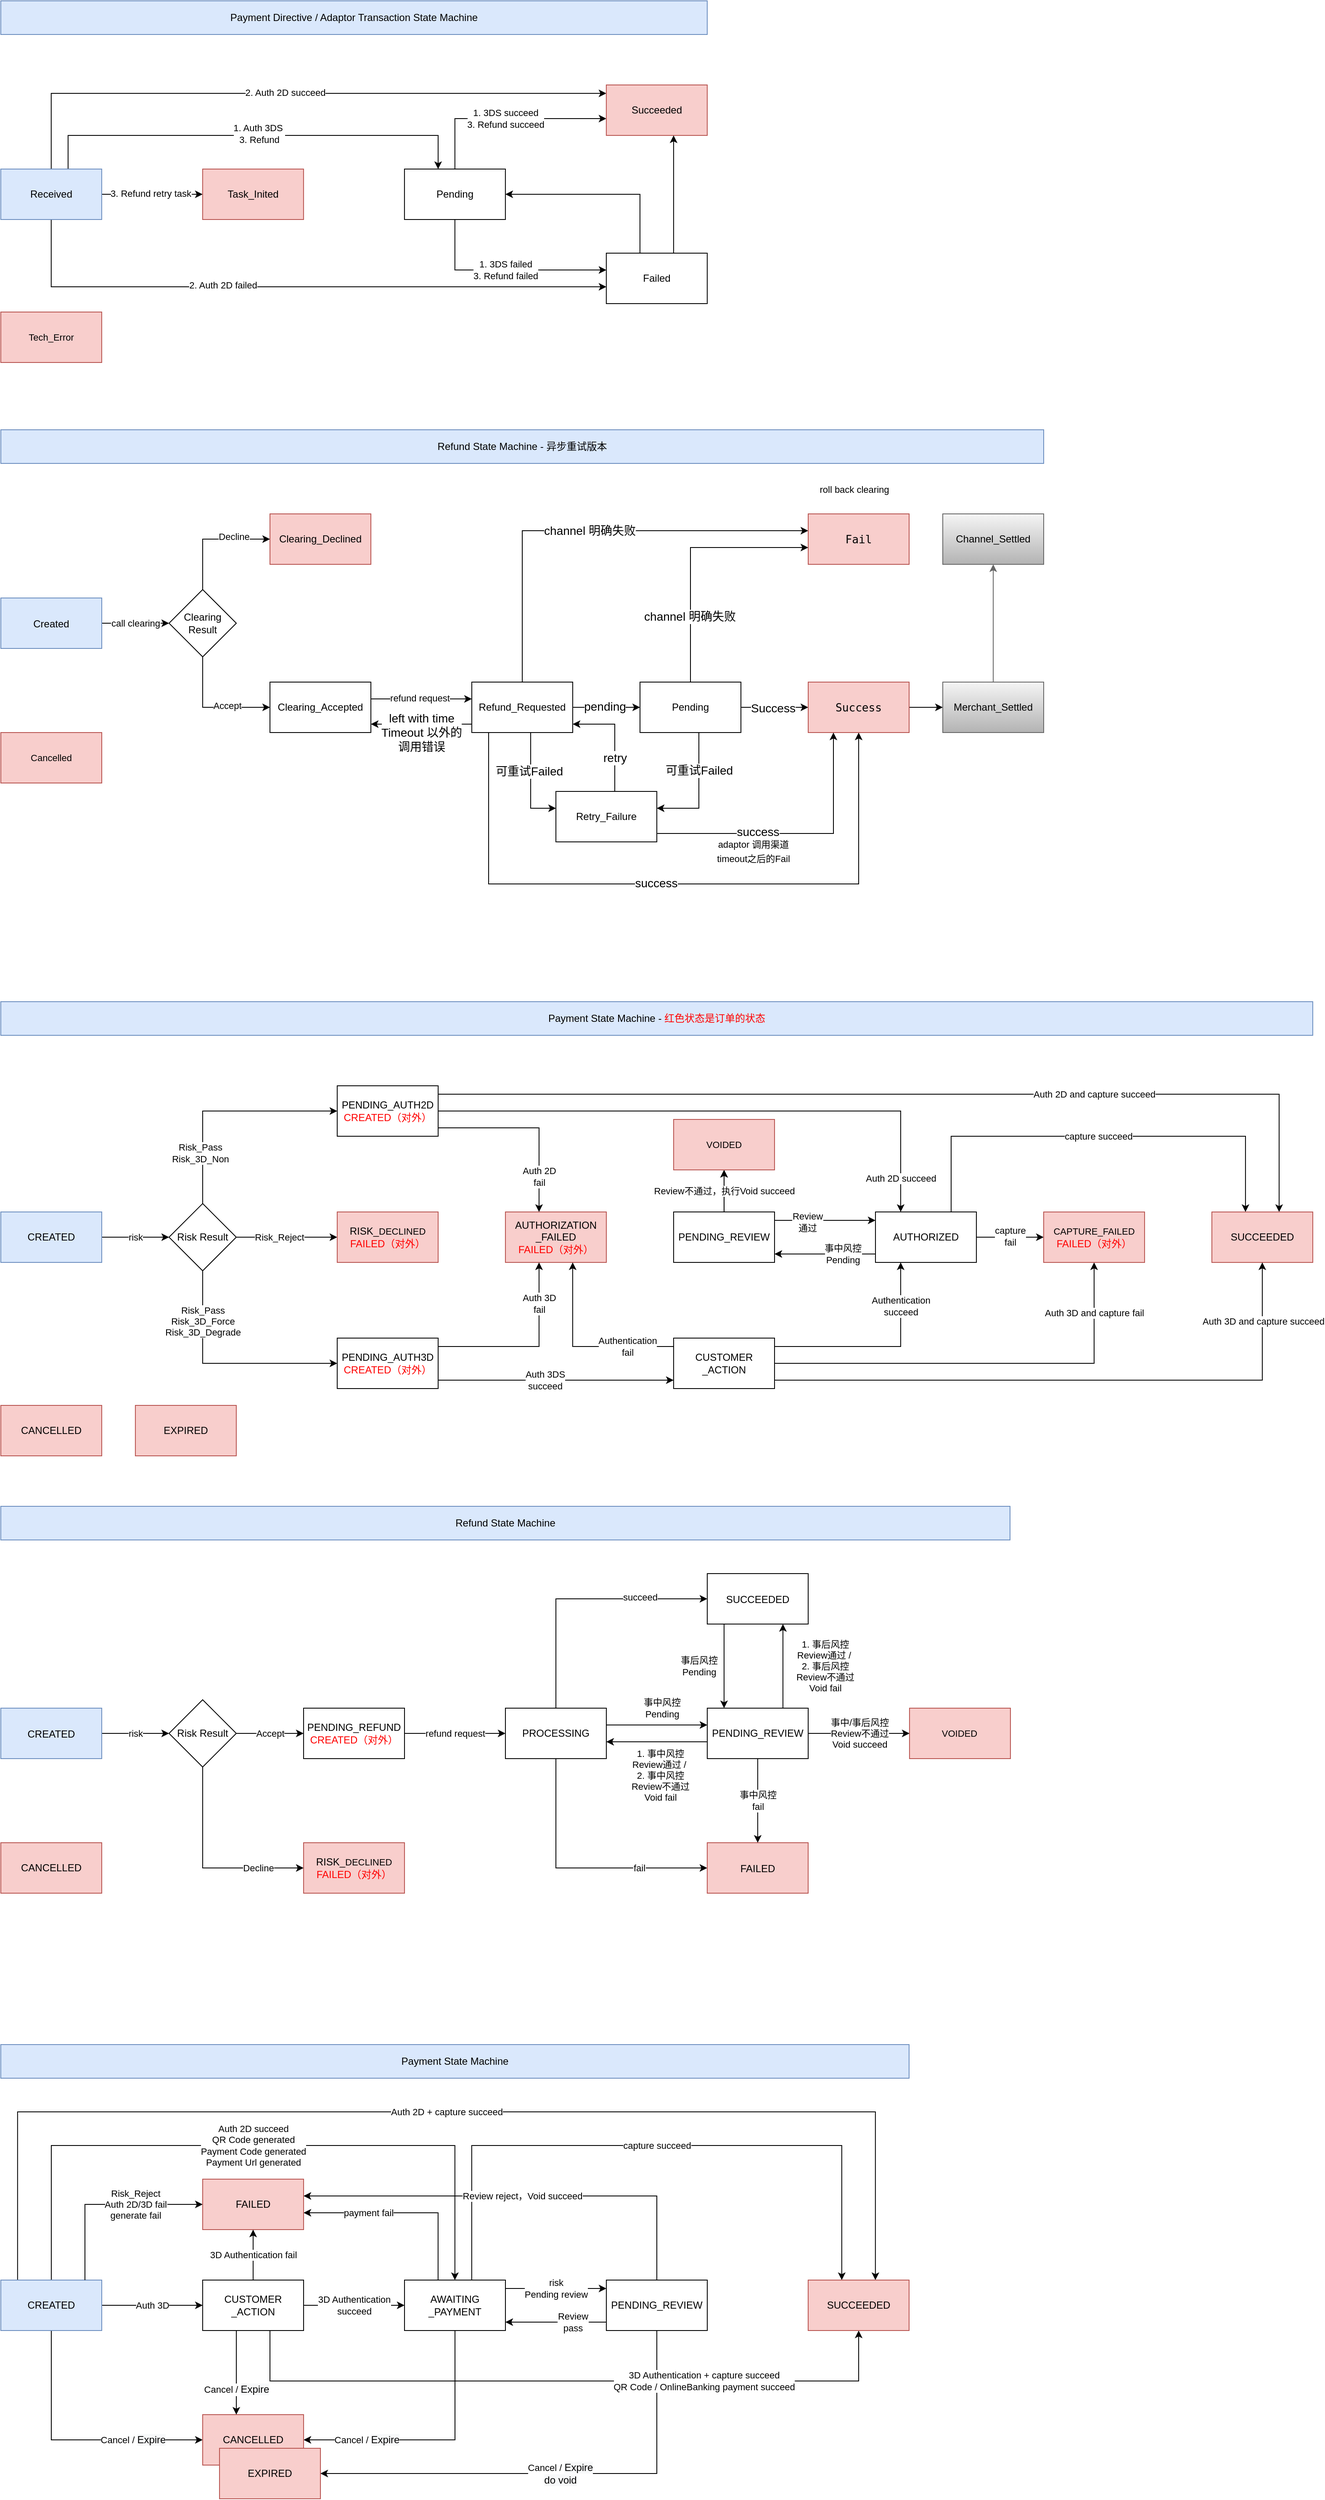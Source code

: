 <mxfile version="18.1.3" type="github">
  <diagram id="7SFY7M2r8Ef-JtHDUCiu" name="状态机">
    <mxGraphModel dx="1234" dy="794" grid="1" gridSize="10" guides="1" tooltips="1" connect="1" arrows="1" fold="1" page="1" pageScale="1" pageWidth="827" pageHeight="1169" math="0" shadow="0">
      <root>
        <mxCell id="0" />
        <mxCell id="1" parent="0" />
        <mxCell id="mKIKm9M3y0qygGq0sFM9-1" value="" style="edgeStyle=orthogonalEdgeStyle;rounded=0;orthogonalLoop=1;jettySize=auto;html=1;fillColor=#FF3333;fontColor=#FF3333;entryX=0;entryY=0.5;entryDx=0;entryDy=0;" edge="1" parent="1" source="mKIKm9M3y0qygGq0sFM9-9" target="mKIKm9M3y0qygGq0sFM9-19">
          <mxGeometry relative="1" as="geometry">
            <mxPoint x="389.94" y="390" as="targetPoint" />
          </mxGeometry>
        </mxCell>
        <mxCell id="mKIKm9M3y0qygGq0sFM9-2" value="3. Refund retry task" style="edgeLabel;html=1;align=center;verticalAlign=middle;resizable=0;points=[];" vertex="1" connectable="0" parent="mKIKm9M3y0qygGq0sFM9-1">
          <mxGeometry x="-0.033" y="1" relative="1" as="geometry">
            <mxPoint as="offset" />
          </mxGeometry>
        </mxCell>
        <mxCell id="mKIKm9M3y0qygGq0sFM9-3" style="edgeStyle=orthogonalEdgeStyle;rounded=0;orthogonalLoop=1;jettySize=auto;html=1;fillColor=#FF3333;fontColor=#000000;" edge="1" parent="1" source="mKIKm9M3y0qygGq0sFM9-9" target="mKIKm9M3y0qygGq0sFM9-14">
          <mxGeometry relative="1" as="geometry">
            <Array as="points">
              <mxPoint x="219.94" y="270" />
            </Array>
          </mxGeometry>
        </mxCell>
        <mxCell id="mKIKm9M3y0qygGq0sFM9-4" value="2. Auth 2D succeed" style="edgeLabel;html=1;align=center;verticalAlign=middle;resizable=0;points=[];fontColor=#000000;" vertex="1" connectable="0" parent="mKIKm9M3y0qygGq0sFM9-3">
          <mxGeometry x="-0.02" y="1" relative="1" as="geometry">
            <mxPoint as="offset" />
          </mxGeometry>
        </mxCell>
        <mxCell id="mKIKm9M3y0qygGq0sFM9-5" style="edgeStyle=orthogonalEdgeStyle;rounded=0;orthogonalLoop=1;jettySize=auto;html=1;fillColor=#FF3333;fontColor=#000000;" edge="1" parent="1" source="mKIKm9M3y0qygGq0sFM9-9" target="mKIKm9M3y0qygGq0sFM9-17">
          <mxGeometry relative="1" as="geometry">
            <Array as="points">
              <mxPoint x="219.94" y="500" />
            </Array>
          </mxGeometry>
        </mxCell>
        <mxCell id="mKIKm9M3y0qygGq0sFM9-6" value="2. Auth 2D failed" style="edgeLabel;html=1;align=center;verticalAlign=middle;resizable=0;points=[];fontColor=#000000;" vertex="1" connectable="0" parent="mKIKm9M3y0qygGq0sFM9-5">
          <mxGeometry x="-0.232" y="2" relative="1" as="geometry">
            <mxPoint as="offset" />
          </mxGeometry>
        </mxCell>
        <mxCell id="mKIKm9M3y0qygGq0sFM9-7" style="edgeStyle=orthogonalEdgeStyle;rounded=0;orthogonalLoop=1;jettySize=auto;html=1;" edge="1" parent="1" source="mKIKm9M3y0qygGq0sFM9-9" target="mKIKm9M3y0qygGq0sFM9-13">
          <mxGeometry relative="1" as="geometry">
            <Array as="points">
              <mxPoint x="239.94" y="320" />
              <mxPoint x="679.94" y="320" />
            </Array>
          </mxGeometry>
        </mxCell>
        <mxCell id="mKIKm9M3y0qygGq0sFM9-8" value="1. Auth 3DS&amp;nbsp;&lt;br&gt;3. Refund" style="edgeLabel;html=1;align=center;verticalAlign=middle;resizable=0;points=[];" vertex="1" connectable="0" parent="mKIKm9M3y0qygGq0sFM9-7">
          <mxGeometry x="0.027" y="2" relative="1" as="geometry">
            <mxPoint as="offset" />
          </mxGeometry>
        </mxCell>
        <mxCell id="mKIKm9M3y0qygGq0sFM9-9" value="Received" style="rounded=0;whiteSpace=wrap;html=1;fillColor=#dae8fc;strokeColor=#6c8ebf;" vertex="1" parent="1">
          <mxGeometry x="159.94" y="360" width="120" height="60" as="geometry" />
        </mxCell>
        <mxCell id="mKIKm9M3y0qygGq0sFM9-10" value="Payment Directive / Adaptor Transaction State Machine" style="rounded=0;whiteSpace=wrap;html=1;fillColor=#dae8fc;strokeColor=#6c8ebf;" vertex="1" parent="1">
          <mxGeometry x="159.94" y="160" width="840" height="40" as="geometry" />
        </mxCell>
        <mxCell id="mKIKm9M3y0qygGq0sFM9-11" value="&lt;font color=&quot;#000000&quot;&gt;1. 3DS succeed&lt;br&gt;3. Refund succeed&lt;br&gt;&lt;/font&gt;" style="edgeStyle=orthogonalEdgeStyle;rounded=0;orthogonalLoop=1;jettySize=auto;html=1;fillColor=#FF3333;fontColor=#FF3333;" edge="1" parent="1" source="mKIKm9M3y0qygGq0sFM9-13" target="mKIKm9M3y0qygGq0sFM9-14">
          <mxGeometry relative="1" as="geometry">
            <Array as="points">
              <mxPoint x="699.94" y="300" />
            </Array>
          </mxGeometry>
        </mxCell>
        <mxCell id="mKIKm9M3y0qygGq0sFM9-12" value="1. 3DS failed&lt;br&gt;3. Refund failed" style="edgeStyle=orthogonalEdgeStyle;rounded=0;orthogonalLoop=1;jettySize=auto;html=1;fillColor=#FF3333;fontColor=#000000;" edge="1" parent="1" source="mKIKm9M3y0qygGq0sFM9-13" target="mKIKm9M3y0qygGq0sFM9-17">
          <mxGeometry relative="1" as="geometry">
            <Array as="points">
              <mxPoint x="699.94" y="480" />
            </Array>
          </mxGeometry>
        </mxCell>
        <mxCell id="mKIKm9M3y0qygGq0sFM9-13" value="Pending" style="rounded=0;whiteSpace=wrap;html=1;" vertex="1" parent="1">
          <mxGeometry x="639.94" y="360" width="120" height="60" as="geometry" />
        </mxCell>
        <mxCell id="mKIKm9M3y0qygGq0sFM9-14" value="Succeeded" style="rounded=0;whiteSpace=wrap;html=1;fillColor=#f8cecc;strokeColor=#b85450;" vertex="1" parent="1">
          <mxGeometry x="879.94" y="260" width="120" height="60" as="geometry" />
        </mxCell>
        <mxCell id="mKIKm9M3y0qygGq0sFM9-15" style="edgeStyle=orthogonalEdgeStyle;rounded=0;orthogonalLoop=1;jettySize=auto;html=1;labelBackgroundColor=#FFE6CC;fontColor=#000000;" edge="1" parent="1" source="mKIKm9M3y0qygGq0sFM9-17" target="mKIKm9M3y0qygGq0sFM9-13">
          <mxGeometry relative="1" as="geometry">
            <Array as="points">
              <mxPoint x="919.94" y="390" />
            </Array>
          </mxGeometry>
        </mxCell>
        <mxCell id="mKIKm9M3y0qygGq0sFM9-16" style="edgeStyle=orthogonalEdgeStyle;rounded=0;orthogonalLoop=1;jettySize=auto;html=1;labelBackgroundColor=#FFE6CC;fontColor=#000000;" edge="1" parent="1" source="mKIKm9M3y0qygGq0sFM9-17" target="mKIKm9M3y0qygGq0sFM9-14">
          <mxGeometry relative="1" as="geometry">
            <Array as="points">
              <mxPoint x="959.94" y="390" />
              <mxPoint x="959.94" y="390" />
            </Array>
          </mxGeometry>
        </mxCell>
        <mxCell id="mKIKm9M3y0qygGq0sFM9-17" value="Failed" style="rounded=0;whiteSpace=wrap;html=1;" vertex="1" parent="1">
          <mxGeometry x="879.94" y="460" width="120" height="60" as="geometry" />
        </mxCell>
        <mxCell id="mKIKm9M3y0qygGq0sFM9-18" value="&lt;span style=&quot;font-size: 11px&quot;&gt;Tech_Error&lt;/span&gt;" style="whiteSpace=wrap;html=1;fillColor=#f8cecc;strokeColor=#b85450;" vertex="1" parent="1">
          <mxGeometry x="159.94" y="530" width="120" height="60" as="geometry" />
        </mxCell>
        <mxCell id="mKIKm9M3y0qygGq0sFM9-19" value="Task_Inited" style="rounded=0;whiteSpace=wrap;html=1;fillColor=#f8cecc;strokeColor=#b85450;" vertex="1" parent="1">
          <mxGeometry x="399.94" y="360" width="120" height="60" as="geometry" />
        </mxCell>
        <mxCell id="mKIKm9M3y0qygGq0sFM9-20" value="Refund State Machine - 异步重试版本" style="rounded=0;whiteSpace=wrap;html=1;fillColor=#dae8fc;strokeColor=#6c8ebf;" vertex="1" parent="1">
          <mxGeometry x="160" y="670" width="1240" height="40" as="geometry" />
        </mxCell>
        <mxCell id="mKIKm9M3y0qygGq0sFM9-21" style="edgeStyle=orthogonalEdgeStyle;rounded=0;orthogonalLoop=1;jettySize=auto;html=1;" edge="1" parent="1" source="mKIKm9M3y0qygGq0sFM9-23" target="mKIKm9M3y0qygGq0sFM9-32">
          <mxGeometry relative="1" as="geometry" />
        </mxCell>
        <mxCell id="mKIKm9M3y0qygGq0sFM9-22" value="call clearing" style="edgeLabel;html=1;align=center;verticalAlign=middle;resizable=0;points=[];" vertex="1" connectable="0" parent="mKIKm9M3y0qygGq0sFM9-21">
          <mxGeometry relative="1" as="geometry">
            <mxPoint as="offset" />
          </mxGeometry>
        </mxCell>
        <mxCell id="mKIKm9M3y0qygGq0sFM9-23" value="&lt;pre style=&quot;font-family: &amp;#34;jetbrains mono&amp;#34; , monospace ; font-size: 9.8pt&quot;&gt;&lt;pre style=&quot;font-family: &amp;#34;jetbrains mono&amp;#34; , monospace ; font-size: 9.8pt&quot;&gt;&lt;span style=&quot;font-family: &amp;#34;helvetica&amp;#34; ; font-size: 12px&quot;&gt;Created&lt;/span&gt;&lt;br&gt;&lt;/pre&gt;&lt;/pre&gt;" style="rounded=0;whiteSpace=wrap;html=1;fillColor=#dae8fc;strokeColor=#6c8ebf;fontStyle=0" vertex="1" parent="1">
          <mxGeometry x="160" y="870" width="120" height="60" as="geometry" />
        </mxCell>
        <mxCell id="mKIKm9M3y0qygGq0sFM9-24" value="&lt;span&gt;Clearing_Declined&lt;/span&gt;" style="rounded=0;whiteSpace=wrap;html=1;labelBackgroundColor=none;fillColor=#f8cecc;strokeColor=#b85450;" vertex="1" parent="1">
          <mxGeometry x="480" y="770" width="120" height="60" as="geometry" />
        </mxCell>
        <mxCell id="mKIKm9M3y0qygGq0sFM9-25" style="edgeStyle=orthogonalEdgeStyle;rounded=0;orthogonalLoop=1;jettySize=auto;html=1;" edge="1" parent="1" source="mKIKm9M3y0qygGq0sFM9-27" target="mKIKm9M3y0qygGq0sFM9-43">
          <mxGeometry relative="1" as="geometry">
            <Array as="points">
              <mxPoint x="620" y="990" />
              <mxPoint x="620" y="990" />
            </Array>
          </mxGeometry>
        </mxCell>
        <mxCell id="mKIKm9M3y0qygGq0sFM9-26" value="refund request" style="edgeLabel;html=1;align=center;verticalAlign=middle;resizable=0;points=[];" vertex="1" connectable="0" parent="mKIKm9M3y0qygGq0sFM9-25">
          <mxGeometry x="-0.033" y="1" relative="1" as="geometry">
            <mxPoint as="offset" />
          </mxGeometry>
        </mxCell>
        <mxCell id="mKIKm9M3y0qygGq0sFM9-27" value="Clearing_Accepted" style="rounded=0;whiteSpace=wrap;html=1;" vertex="1" parent="1">
          <mxGeometry x="480" y="970" width="120" height="60" as="geometry" />
        </mxCell>
        <mxCell id="mKIKm9M3y0qygGq0sFM9-28" style="edgeStyle=orthogonalEdgeStyle;rounded=0;orthogonalLoop=1;jettySize=auto;html=1;" edge="1" parent="1" source="mKIKm9M3y0qygGq0sFM9-32" target="mKIKm9M3y0qygGq0sFM9-24">
          <mxGeometry relative="1" as="geometry">
            <Array as="points">
              <mxPoint x="400" y="800" />
            </Array>
          </mxGeometry>
        </mxCell>
        <mxCell id="mKIKm9M3y0qygGq0sFM9-29" value="Decline" style="edgeLabel;html=1;align=center;verticalAlign=middle;resizable=0;points=[];" vertex="1" connectable="0" parent="mKIKm9M3y0qygGq0sFM9-28">
          <mxGeometry x="0.386" y="3" relative="1" as="geometry">
            <mxPoint as="offset" />
          </mxGeometry>
        </mxCell>
        <mxCell id="mKIKm9M3y0qygGq0sFM9-30" style="edgeStyle=orthogonalEdgeStyle;rounded=0;orthogonalLoop=1;jettySize=auto;html=1;" edge="1" parent="1" source="mKIKm9M3y0qygGq0sFM9-32" target="mKIKm9M3y0qygGq0sFM9-27">
          <mxGeometry relative="1" as="geometry">
            <Array as="points">
              <mxPoint x="400" y="1000" />
            </Array>
          </mxGeometry>
        </mxCell>
        <mxCell id="mKIKm9M3y0qygGq0sFM9-31" value="Accept" style="edgeLabel;html=1;align=center;verticalAlign=middle;resizable=0;points=[];" vertex="1" connectable="0" parent="mKIKm9M3y0qygGq0sFM9-30">
          <mxGeometry x="0.271" y="2" relative="1" as="geometry">
            <mxPoint as="offset" />
          </mxGeometry>
        </mxCell>
        <mxCell id="mKIKm9M3y0qygGq0sFM9-32" value="Clearing Result" style="rhombus;whiteSpace=wrap;html=1;" vertex="1" parent="1">
          <mxGeometry x="360" y="860" width="80" height="80" as="geometry" />
        </mxCell>
        <mxCell id="mKIKm9M3y0qygGq0sFM9-33" value="" style="edgeStyle=orthogonalEdgeStyle;rounded=0;orthogonalLoop=1;jettySize=auto;html=1;" edge="1" parent="1" source="mKIKm9M3y0qygGq0sFM9-59" target="mKIKm9M3y0qygGq0sFM9-45">
          <mxGeometry relative="1" as="geometry">
            <mxPoint x="1070" y="1000" as="sourcePoint" />
          </mxGeometry>
        </mxCell>
        <mxCell id="mKIKm9M3y0qygGq0sFM9-34" value="Success" style="edgeLabel;html=1;align=center;verticalAlign=middle;resizable=0;points=[];fontSize=14;fontColor=#000000;" vertex="1" connectable="0" parent="mKIKm9M3y0qygGq0sFM9-33">
          <mxGeometry x="-0.05" y="-1" relative="1" as="geometry">
            <mxPoint as="offset" />
          </mxGeometry>
        </mxCell>
        <mxCell id="mKIKm9M3y0qygGq0sFM9-35" style="edgeStyle=orthogonalEdgeStyle;rounded=0;orthogonalLoop=1;jettySize=auto;html=1;labelBackgroundColor=#ffffff;fontSize=14;fontColor=#000000;" edge="1" parent="1" source="mKIKm9M3y0qygGq0sFM9-43" target="mKIKm9M3y0qygGq0sFM9-54">
          <mxGeometry relative="1" as="geometry">
            <Array as="points">
              <mxPoint x="790" y="1120" />
            </Array>
          </mxGeometry>
        </mxCell>
        <mxCell id="mKIKm9M3y0qygGq0sFM9-36" value="可重试Failed" style="edgeLabel;html=1;align=center;verticalAlign=middle;resizable=0;points=[];fontSize=14;fontColor=#000000;" vertex="1" connectable="0" parent="mKIKm9M3y0qygGq0sFM9-35">
          <mxGeometry x="-0.24" y="-2" relative="1" as="geometry">
            <mxPoint as="offset" />
          </mxGeometry>
        </mxCell>
        <mxCell id="mKIKm9M3y0qygGq0sFM9-37" style="edgeStyle=orthogonalEdgeStyle;rounded=0;orthogonalLoop=1;jettySize=auto;html=1;labelBackgroundColor=#ffffff;fontSize=14;fontColor=#000000;" edge="1" parent="1" source="mKIKm9M3y0qygGq0sFM9-43" target="mKIKm9M3y0qygGq0sFM9-59">
          <mxGeometry relative="1" as="geometry" />
        </mxCell>
        <mxCell id="mKIKm9M3y0qygGq0sFM9-38" value="pending" style="edgeLabel;html=1;align=center;verticalAlign=middle;resizable=0;points=[];fontSize=14;fontColor=#000000;" vertex="1" connectable="0" parent="mKIKm9M3y0qygGq0sFM9-37">
          <mxGeometry x="-0.05" y="1" relative="1" as="geometry">
            <mxPoint as="offset" />
          </mxGeometry>
        </mxCell>
        <mxCell id="mKIKm9M3y0qygGq0sFM9-39" value="left with time&lt;br&gt;Timeout 以外的&lt;br&gt;调用错误" style="edgeStyle=orthogonalEdgeStyle;rounded=0;orthogonalLoop=1;jettySize=auto;html=1;labelBackgroundColor=#ffffff;fontSize=14;fontColor=#000000;" edge="1" parent="1" source="mKIKm9M3y0qygGq0sFM9-43" target="mKIKm9M3y0qygGq0sFM9-27">
          <mxGeometry y="10" relative="1" as="geometry">
            <Array as="points">
              <mxPoint x="660" y="1020" />
              <mxPoint x="660" y="1020" />
            </Array>
            <mxPoint as="offset" />
          </mxGeometry>
        </mxCell>
        <mxCell id="mKIKm9M3y0qygGq0sFM9-40" value="channel 明确失败" style="edgeStyle=orthogonalEdgeStyle;rounded=0;orthogonalLoop=1;jettySize=auto;html=1;labelBackgroundColor=#ffffff;fontSize=14;fontColor=#000000;" edge="1" parent="1" source="mKIKm9M3y0qygGq0sFM9-43" target="mKIKm9M3y0qygGq0sFM9-49">
          <mxGeometry relative="1" as="geometry">
            <Array as="points">
              <mxPoint x="780" y="790" />
            </Array>
          </mxGeometry>
        </mxCell>
        <mxCell id="mKIKm9M3y0qygGq0sFM9-41" style="edgeStyle=orthogonalEdgeStyle;rounded=0;orthogonalLoop=1;jettySize=auto;html=1;labelBackgroundColor=#ffffff;fontSize=14;fontColor=#000000;" edge="1" parent="1" source="mKIKm9M3y0qygGq0sFM9-43" target="mKIKm9M3y0qygGq0sFM9-45">
          <mxGeometry relative="1" as="geometry">
            <Array as="points">
              <mxPoint x="740" y="1210" />
              <mxPoint x="1180" y="1210" />
            </Array>
          </mxGeometry>
        </mxCell>
        <mxCell id="mKIKm9M3y0qygGq0sFM9-42" value="success" style="edgeLabel;html=1;align=center;verticalAlign=middle;resizable=0;points=[];fontSize=14;fontColor=#000000;" vertex="1" connectable="0" parent="mKIKm9M3y0qygGq0sFM9-41">
          <mxGeometry x="-0.052" y="1" relative="1" as="geometry">
            <mxPoint as="offset" />
          </mxGeometry>
        </mxCell>
        <mxCell id="mKIKm9M3y0qygGq0sFM9-43" value="Refund_Requested" style="rounded=0;whiteSpace=wrap;html=1;" vertex="1" parent="1">
          <mxGeometry x="720" y="970" width="120" height="60" as="geometry" />
        </mxCell>
        <mxCell id="mKIKm9M3y0qygGq0sFM9-44" style="edgeStyle=orthogonalEdgeStyle;rounded=0;orthogonalLoop=1;jettySize=auto;html=1;" edge="1" parent="1" source="mKIKm9M3y0qygGq0sFM9-45" target="mKIKm9M3y0qygGq0sFM9-47">
          <mxGeometry relative="1" as="geometry" />
        </mxCell>
        <mxCell id="mKIKm9M3y0qygGq0sFM9-45" value="&lt;pre style=&quot;font-family: &amp;#34;jetbrains mono&amp;#34; , monospace ; font-size: 9.8pt&quot;&gt;&lt;span&gt;Success&lt;/span&gt;&lt;/pre&gt;" style="rounded=0;whiteSpace=wrap;html=1;labelBackgroundColor=none;fillColor=#f8cecc;strokeColor=#b85450;fontStyle=0" vertex="1" parent="1">
          <mxGeometry x="1120" y="970" width="120" height="60" as="geometry" />
        </mxCell>
        <mxCell id="mKIKm9M3y0qygGq0sFM9-46" style="edgeStyle=orthogonalEdgeStyle;rounded=0;orthogonalLoop=1;jettySize=auto;html=1;gradientColor=#b3b3b3;fillColor=#f5f5f5;strokeColor=#666666;" edge="1" parent="1" source="mKIKm9M3y0qygGq0sFM9-47" target="mKIKm9M3y0qygGq0sFM9-48">
          <mxGeometry relative="1" as="geometry" />
        </mxCell>
        <mxCell id="mKIKm9M3y0qygGq0sFM9-47" value="Merchant_Settled" style="rounded=0;whiteSpace=wrap;html=1;gradientColor=#b3b3b3;fillColor=#f5f5f5;strokeColor=#666666;" vertex="1" parent="1">
          <mxGeometry x="1280" y="970" width="120" height="60" as="geometry" />
        </mxCell>
        <mxCell id="mKIKm9M3y0qygGq0sFM9-48" value="Channel_Settled" style="rounded=0;whiteSpace=wrap;html=1;fillColor=#f5f5f5;strokeColor=#666666;gradientColor=#b3b3b3;" vertex="1" parent="1">
          <mxGeometry x="1280" y="770" width="120" height="60" as="geometry" />
        </mxCell>
        <mxCell id="mKIKm9M3y0qygGq0sFM9-49" value="&lt;pre style=&quot;font-family: &amp;#34;jetbrains mono&amp;#34; , monospace ; font-size: 9.8pt&quot;&gt;Fail&lt;/pre&gt;" style="rounded=0;whiteSpace=wrap;html=1;fillColor=#f8cecc;strokeColor=#b85450;" vertex="1" parent="1">
          <mxGeometry x="1120" y="770" width="120" height="60" as="geometry" />
        </mxCell>
        <mxCell id="mKIKm9M3y0qygGq0sFM9-50" value="&lt;span style=&quot;font-size: 11px&quot;&gt;Cancelled&lt;/span&gt;" style="whiteSpace=wrap;html=1;fillColor=#f8cecc;strokeColor=#b85450;" vertex="1" parent="1">
          <mxGeometry x="160" y="1030" width="120" height="60" as="geometry" />
        </mxCell>
        <mxCell id="mKIKm9M3y0qygGq0sFM9-51" value="retry" style="edgeStyle=orthogonalEdgeStyle;rounded=0;orthogonalLoop=1;jettySize=auto;html=1;labelBackgroundColor=#ffffff;fontSize=14;fontColor=#000000;" edge="1" parent="1" source="mKIKm9M3y0qygGq0sFM9-54" target="mKIKm9M3y0qygGq0sFM9-43">
          <mxGeometry x="-0.385" relative="1" as="geometry">
            <Array as="points">
              <mxPoint x="890" y="1020" />
            </Array>
            <mxPoint as="offset" />
          </mxGeometry>
        </mxCell>
        <mxCell id="mKIKm9M3y0qygGq0sFM9-52" style="edgeStyle=orthogonalEdgeStyle;rounded=0;orthogonalLoop=1;jettySize=auto;html=1;labelBackgroundColor=#ffffff;fontSize=14;fontColor=#000000;" edge="1" parent="1" source="mKIKm9M3y0qygGq0sFM9-54" target="mKIKm9M3y0qygGq0sFM9-45">
          <mxGeometry relative="1" as="geometry">
            <Array as="points">
              <mxPoint x="1150" y="1150" />
            </Array>
          </mxGeometry>
        </mxCell>
        <mxCell id="mKIKm9M3y0qygGq0sFM9-53" value="success" style="edgeLabel;html=1;align=center;verticalAlign=middle;resizable=0;points=[];fontSize=14;fontColor=#000000;" vertex="1" connectable="0" parent="mKIKm9M3y0qygGq0sFM9-52">
          <mxGeometry x="-0.277" y="2" relative="1" as="geometry">
            <mxPoint as="offset" />
          </mxGeometry>
        </mxCell>
        <mxCell id="mKIKm9M3y0qygGq0sFM9-54" value="Retry_Failure" style="rounded=0;whiteSpace=wrap;html=1;" vertex="1" parent="1">
          <mxGeometry x="820" y="1100" width="120" height="60" as="geometry" />
        </mxCell>
        <mxCell id="mKIKm9M3y0qygGq0sFM9-55" style="edgeStyle=orthogonalEdgeStyle;rounded=0;orthogonalLoop=1;jettySize=auto;html=1;labelBackgroundColor=#ffffff;fontSize=14;fontColor=#000000;" edge="1" parent="1" source="mKIKm9M3y0qygGq0sFM9-59" target="mKIKm9M3y0qygGq0sFM9-49">
          <mxGeometry relative="1" as="geometry">
            <Array as="points">
              <mxPoint x="980" y="810" />
            </Array>
          </mxGeometry>
        </mxCell>
        <mxCell id="mKIKm9M3y0qygGq0sFM9-56" value="channel 明确失败" style="edgeLabel;html=1;align=center;verticalAlign=middle;resizable=0;points=[];fontSize=14;fontColor=#000000;" vertex="1" connectable="0" parent="mKIKm9M3y0qygGq0sFM9-55">
          <mxGeometry x="-0.476" y="1" relative="1" as="geometry">
            <mxPoint as="offset" />
          </mxGeometry>
        </mxCell>
        <mxCell id="mKIKm9M3y0qygGq0sFM9-57" style="edgeStyle=orthogonalEdgeStyle;rounded=0;orthogonalLoop=1;jettySize=auto;html=1;labelBackgroundColor=#ffffff;fontSize=14;fontColor=#000000;" edge="1" parent="1" source="mKIKm9M3y0qygGq0sFM9-59" target="mKIKm9M3y0qygGq0sFM9-54">
          <mxGeometry relative="1" as="geometry">
            <Array as="points">
              <mxPoint x="990" y="1120" />
            </Array>
          </mxGeometry>
        </mxCell>
        <mxCell id="mKIKm9M3y0qygGq0sFM9-58" value="可重试Failed" style="edgeLabel;html=1;align=center;verticalAlign=middle;resizable=0;points=[];fontSize=14;fontColor=#000000;" vertex="1" connectable="0" parent="mKIKm9M3y0qygGq0sFM9-57">
          <mxGeometry x="-0.363" relative="1" as="geometry">
            <mxPoint as="offset" />
          </mxGeometry>
        </mxCell>
        <mxCell id="mKIKm9M3y0qygGq0sFM9-59" value="Pending" style="rounded=0;whiteSpace=wrap;html=1;" vertex="1" parent="1">
          <mxGeometry x="920" y="970" width="120" height="60" as="geometry" />
        </mxCell>
        <mxCell id="mKIKm9M3y0qygGq0sFM9-60" value="&lt;span style=&quot;font-size: 11px;&quot;&gt;roll back clearing&lt;/span&gt;" style="text;html=1;strokeColor=none;fillColor=none;align=center;verticalAlign=middle;whiteSpace=wrap;rounded=0;shadow=0;glass=0;labelBackgroundColor=none;sketch=0;fontSize=14;" vertex="1" parent="1">
          <mxGeometry x="1120" y="730" width="110" height="20" as="geometry" />
        </mxCell>
        <mxCell id="mKIKm9M3y0qygGq0sFM9-61" value="&lt;span style=&quot;font-size: 11px&quot;&gt;adaptor 调用渠道timeout之后的Fail&lt;br&gt;&lt;/span&gt;" style="text;html=1;strokeColor=none;fillColor=none;align=center;verticalAlign=middle;whiteSpace=wrap;rounded=0;shadow=0;glass=0;labelBackgroundColor=none;sketch=0;fontSize=14;" vertex="1" parent="1">
          <mxGeometry x="1000" y="1160" width="110" height="20" as="geometry" />
        </mxCell>
        <mxCell id="mKIKm9M3y0qygGq0sFM9-62" style="edgeStyle=orthogonalEdgeStyle;rounded=0;orthogonalLoop=1;jettySize=auto;html=1;" edge="1" parent="1" source="mKIKm9M3y0qygGq0sFM9-75" target="mKIKm9M3y0qygGq0sFM9-120">
          <mxGeometry relative="1" as="geometry">
            <mxPoint x="859.97" y="1610" as="sourcePoint" />
            <Array as="points">
              <mxPoint x="1089.97" y="1650" />
              <mxPoint x="1089.97" y="1650" />
            </Array>
          </mxGeometry>
        </mxCell>
        <mxCell id="mKIKm9M3y0qygGq0sFM9-63" value="事中风控&lt;br&gt;Pending" style="edgeLabel;html=1;align=center;verticalAlign=middle;resizable=0;points=[];" vertex="1" connectable="0" parent="mKIKm9M3y0qygGq0sFM9-62">
          <mxGeometry x="-0.025" relative="1" as="geometry">
            <mxPoint x="19" as="offset" />
          </mxGeometry>
        </mxCell>
        <mxCell id="mKIKm9M3y0qygGq0sFM9-64" value="Payment State Machine - &lt;font color=&quot;#ff0000&quot;&gt;红色状态是订单的状态&lt;/font&gt;" style="rounded=0;whiteSpace=wrap;html=1;fillColor=#dae8fc;strokeColor=#6c8ebf;" vertex="1" parent="1">
          <mxGeometry x="159.94" y="1350" width="1560" height="40" as="geometry" />
        </mxCell>
        <mxCell id="mKIKm9M3y0qygGq0sFM9-65" value="risk" style="edgeStyle=orthogonalEdgeStyle;rounded=0;orthogonalLoop=1;jettySize=auto;html=1;fillColor=#FF3333;fontColor=#000000;" edge="1" parent="1" source="mKIKm9M3y0qygGq0sFM9-66" target="mKIKm9M3y0qygGq0sFM9-85">
          <mxGeometry relative="1" as="geometry">
            <mxPoint x="359.97" y="1620" as="targetPoint" />
          </mxGeometry>
        </mxCell>
        <mxCell id="mKIKm9M3y0qygGq0sFM9-66" value="CREATED" style="rounded=0;whiteSpace=wrap;html=1;fillColor=#dae8fc;strokeColor=#6c8ebf;" vertex="1" parent="1">
          <mxGeometry x="159.97" y="1600" width="120" height="60" as="geometry" />
        </mxCell>
        <mxCell id="mKIKm9M3y0qygGq0sFM9-67" value="AUTHORIZATION&lt;br&gt;_FAILED&lt;br&gt;&lt;span style=&quot;color: rgb(255 , 0 , 0)&quot;&gt;FAILED（对外）&lt;/span&gt;" style="whiteSpace=wrap;html=1;fillColor=#f8cecc;strokeColor=#b85450;" vertex="1" parent="1">
          <mxGeometry x="759.97" y="1600" width="120" height="60" as="geometry" />
        </mxCell>
        <mxCell id="mKIKm9M3y0qygGq0sFM9-68" value="Auth 2D and capture succeed" style="edgeStyle=orthogonalEdgeStyle;rounded=0;orthogonalLoop=1;jettySize=auto;html=1;fillColor=#FF3333;fontColor=#000000;" edge="1" parent="1" source="mKIKm9M3y0qygGq0sFM9-71" target="mKIKm9M3y0qygGq0sFM9-76">
          <mxGeometry x="0.368" relative="1" as="geometry">
            <Array as="points">
              <mxPoint x="1679.97" y="1460" />
            </Array>
            <mxPoint x="940.004" y="1431.94" as="sourcePoint" />
            <mxPoint as="offset" />
          </mxGeometry>
        </mxCell>
        <mxCell id="mKIKm9M3y0qygGq0sFM9-69" value="Auth 2D succeed" style="edgeStyle=orthogonalEdgeStyle;rounded=0;orthogonalLoop=1;jettySize=auto;html=1;" edge="1" parent="1" source="mKIKm9M3y0qygGq0sFM9-71" target="mKIKm9M3y0qygGq0sFM9-75">
          <mxGeometry x="0.881" relative="1" as="geometry">
            <Array as="points">
              <mxPoint x="1229.97" y="1480" />
            </Array>
            <mxPoint as="offset" />
          </mxGeometry>
        </mxCell>
        <mxCell id="mKIKm9M3y0qygGq0sFM9-70" value="Auth 2D&lt;br&gt;fail" style="edgeStyle=orthogonalEdgeStyle;rounded=0;orthogonalLoop=1;jettySize=auto;html=1;" edge="1" parent="1" source="mKIKm9M3y0qygGq0sFM9-71" target="mKIKm9M3y0qygGq0sFM9-67">
          <mxGeometry x="0.615" relative="1" as="geometry">
            <Array as="points">
              <mxPoint x="799.97" y="1500" />
            </Array>
            <mxPoint as="offset" />
          </mxGeometry>
        </mxCell>
        <mxCell id="mKIKm9M3y0qygGq0sFM9-71" value="&lt;span style=&quot;background-color: rgb(255 , 255 , 255)&quot;&gt;PENDING_AUTH2D&lt;br&gt;&lt;/span&gt;&lt;font color=&quot;#ff0000&quot;&gt;CREATED（对外）&lt;/font&gt;&lt;span style=&quot;background-color: rgb(255 , 255 , 255)&quot;&gt;&lt;br&gt;&lt;/span&gt;" style="whiteSpace=wrap;html=1;" vertex="1" parent="1">
          <mxGeometry x="559.97" y="1450" width="120" height="60" as="geometry" />
        </mxCell>
        <mxCell id="mKIKm9M3y0qygGq0sFM9-72" value="capture succeed" style="edgeStyle=orthogonalEdgeStyle;rounded=0;orthogonalLoop=1;jettySize=auto;html=1;" edge="1" parent="1" source="mKIKm9M3y0qygGq0sFM9-75" target="mKIKm9M3y0qygGq0sFM9-76">
          <mxGeometry relative="1" as="geometry">
            <Array as="points">
              <mxPoint x="1289.97" y="1510" />
              <mxPoint x="1639.97" y="1510" />
            </Array>
          </mxGeometry>
        </mxCell>
        <mxCell id="mKIKm9M3y0qygGq0sFM9-73" style="edgeStyle=orthogonalEdgeStyle;rounded=0;orthogonalLoop=1;jettySize=auto;html=1;" edge="1" parent="1" source="mKIKm9M3y0qygGq0sFM9-75" target="mKIKm9M3y0qygGq0sFM9-92">
          <mxGeometry relative="1" as="geometry">
            <Array as="points">
              <mxPoint x="1469.97" y="1630" />
              <mxPoint x="1469.97" y="1630" />
            </Array>
          </mxGeometry>
        </mxCell>
        <mxCell id="mKIKm9M3y0qygGq0sFM9-74" value="capture &lt;br&gt;fail" style="edgeLabel;html=1;align=center;verticalAlign=middle;resizable=0;points=[];" vertex="1" connectable="0" parent="mKIKm9M3y0qygGq0sFM9-73">
          <mxGeometry x="0.05" y="1" relative="1" as="geometry">
            <mxPoint x="-2" as="offset" />
          </mxGeometry>
        </mxCell>
        <mxCell id="mKIKm9M3y0qygGq0sFM9-75" value="AUTHORIZED&lt;font color=&quot;#ff0000&quot;&gt;&lt;br&gt;&lt;/font&gt;" style="rounded=0;whiteSpace=wrap;html=1;" vertex="1" parent="1">
          <mxGeometry x="1199.97" y="1600" width="120" height="60" as="geometry" />
        </mxCell>
        <mxCell id="mKIKm9M3y0qygGq0sFM9-76" value="SUCCEEDED" style="rounded=0;whiteSpace=wrap;html=1;fillColor=#f8cecc;strokeColor=#b85450;" vertex="1" parent="1">
          <mxGeometry x="1599.97" y="1600.04" width="120" height="60" as="geometry" />
        </mxCell>
        <mxCell id="mKIKm9M3y0qygGq0sFM9-77" value="Auth 3D&lt;br&gt;fail" style="edgeStyle=orthogonalEdgeStyle;rounded=0;orthogonalLoop=1;jettySize=auto;html=1;" edge="1" parent="1" source="mKIKm9M3y0qygGq0sFM9-78" target="mKIKm9M3y0qygGq0sFM9-67">
          <mxGeometry x="0.556" relative="1" as="geometry">
            <Array as="points">
              <mxPoint x="799.97" y="1760" />
            </Array>
            <mxPoint as="offset" />
          </mxGeometry>
        </mxCell>
        <mxCell id="mKIKm9M3y0qygGq0sFM9-78" value="&lt;span style=&quot;background-color: rgb(255 , 255 , 255)&quot;&gt;PENDING_AUTH3D&lt;/span&gt;&lt;span style=&quot;background-color: rgb(255 , 255 , 255)&quot;&gt;&lt;br&gt;&lt;/span&gt;&lt;font color=&quot;#ff0000&quot;&gt;CREATED（对外）&lt;/font&gt;" style="whiteSpace=wrap;html=1;" vertex="1" parent="1">
          <mxGeometry x="559.97" y="1750" width="120" height="60" as="geometry" />
        </mxCell>
        <mxCell id="mKIKm9M3y0qygGq0sFM9-79" style="edgeStyle=orthogonalEdgeStyle;rounded=0;orthogonalLoop=1;jettySize=auto;html=1;fillColor=#FF3333;fontColor=#000000;" edge="1" parent="1" source="mKIKm9M3y0qygGq0sFM9-85" target="mKIKm9M3y0qygGq0sFM9-71">
          <mxGeometry relative="1" as="geometry">
            <Array as="points">
              <mxPoint x="399.97" y="1480" />
            </Array>
          </mxGeometry>
        </mxCell>
        <mxCell id="mKIKm9M3y0qygGq0sFM9-80" value="Risk_Pass&lt;br&gt;Risk_3D_Non" style="edgeLabel;html=1;align=center;verticalAlign=middle;resizable=0;points=[];fontColor=#000000;" vertex="1" connectable="0" parent="mKIKm9M3y0qygGq0sFM9-79">
          <mxGeometry x="-0.467" y="3" relative="1" as="geometry">
            <mxPoint y="12" as="offset" />
          </mxGeometry>
        </mxCell>
        <mxCell id="mKIKm9M3y0qygGq0sFM9-81" style="edgeStyle=orthogonalEdgeStyle;rounded=0;orthogonalLoop=1;jettySize=auto;html=1;fillColor=#FF3333;fontColor=#000000;" edge="1" parent="1" source="mKIKm9M3y0qygGq0sFM9-85" target="mKIKm9M3y0qygGq0sFM9-78">
          <mxGeometry relative="1" as="geometry">
            <Array as="points">
              <mxPoint x="399.97" y="1780" />
            </Array>
          </mxGeometry>
        </mxCell>
        <mxCell id="mKIKm9M3y0qygGq0sFM9-82" value="Risk_Pass&lt;br&gt;Risk_3D_Force&lt;br&gt;Risk_3D_Degrade" style="edgeLabel;html=1;align=center;verticalAlign=middle;resizable=0;points=[];fontColor=#000000;" vertex="1" connectable="0" parent="mKIKm9M3y0qygGq0sFM9-81">
          <mxGeometry x="-0.504" y="-2" relative="1" as="geometry">
            <mxPoint x="2" y="-7" as="offset" />
          </mxGeometry>
        </mxCell>
        <mxCell id="mKIKm9M3y0qygGq0sFM9-83" style="edgeStyle=orthogonalEdgeStyle;rounded=0;orthogonalLoop=1;jettySize=auto;html=1;fillColor=#FF3333;fontColor=#000000;" edge="1" parent="1" source="mKIKm9M3y0qygGq0sFM9-85" target="mKIKm9M3y0qygGq0sFM9-93">
          <mxGeometry relative="1" as="geometry">
            <Array as="points">
              <mxPoint x="679.97" y="1600" />
            </Array>
          </mxGeometry>
        </mxCell>
        <mxCell id="mKIKm9M3y0qygGq0sFM9-84" value="Risk_Reject" style="edgeLabel;html=1;align=center;verticalAlign=middle;resizable=0;points=[];fontColor=#000000;" vertex="1" connectable="0" parent="mKIKm9M3y0qygGq0sFM9-83">
          <mxGeometry x="-0.146" relative="1" as="geometry">
            <mxPoint as="offset" />
          </mxGeometry>
        </mxCell>
        <mxCell id="mKIKm9M3y0qygGq0sFM9-85" value="Risk Result" style="rhombus;whiteSpace=wrap;html=1;" vertex="1" parent="1">
          <mxGeometry x="359.97" y="1590.04" width="80" height="80" as="geometry" />
        </mxCell>
        <mxCell id="mKIKm9M3y0qygGq0sFM9-86" style="edgeStyle=orthogonalEdgeStyle;rounded=0;orthogonalLoop=1;jettySize=auto;html=1;fillColor=#FF3333;fontColor=#000000;" edge="1" parent="1" source="mKIKm9M3y0qygGq0sFM9-91" target="mKIKm9M3y0qygGq0sFM9-76">
          <mxGeometry relative="1" as="geometry">
            <Array as="points">
              <mxPoint x="1659.97" y="1800" />
            </Array>
          </mxGeometry>
        </mxCell>
        <mxCell id="mKIKm9M3y0qygGq0sFM9-87" value="&lt;font color=&quot;#000000&quot;&gt;&lt;span&gt;Auth 3D and capture succeed&lt;/span&gt;&lt;/font&gt;" style="edgeLabel;html=1;align=center;verticalAlign=middle;resizable=0;points=[];fontColor=#FF0000;" vertex="1" connectable="0" parent="mKIKm9M3y0qygGq0sFM9-86">
          <mxGeometry x="-0.074" relative="1" as="geometry">
            <mxPoint x="247" y="-70" as="offset" />
          </mxGeometry>
        </mxCell>
        <mxCell id="mKIKm9M3y0qygGq0sFM9-88" value="Authentication&lt;br style=&quot;background-color: rgb(248 , 249 , 250)&quot;&gt;fail" style="edgeStyle=orthogonalEdgeStyle;rounded=0;orthogonalLoop=1;jettySize=auto;html=1;" edge="1" parent="1" source="mKIKm9M3y0qygGq0sFM9-91" target="mKIKm9M3y0qygGq0sFM9-67">
          <mxGeometry x="-0.5" relative="1" as="geometry">
            <Array as="points">
              <mxPoint x="839.97" y="1760" />
            </Array>
            <mxPoint as="offset" />
          </mxGeometry>
        </mxCell>
        <mxCell id="mKIKm9M3y0qygGq0sFM9-89" value="Authentication&lt;br style=&quot;background-color: rgb(248 , 249 , 250)&quot;&gt;succeed" style="edgeStyle=orthogonalEdgeStyle;rounded=0;orthogonalLoop=1;jettySize=auto;html=1;" edge="1" parent="1" source="mKIKm9M3y0qygGq0sFM9-91" target="mKIKm9M3y0qygGq0sFM9-75">
          <mxGeometry x="0.583" relative="1" as="geometry">
            <Array as="points">
              <mxPoint x="1229.97" y="1760" />
            </Array>
            <mxPoint as="offset" />
          </mxGeometry>
        </mxCell>
        <mxCell id="mKIKm9M3y0qygGq0sFM9-90" value="Auth 3D and capture fail" style="edgeStyle=orthogonalEdgeStyle;rounded=0;orthogonalLoop=1;jettySize=auto;html=1;" edge="1" parent="1" source="mKIKm9M3y0qygGq0sFM9-91" target="mKIKm9M3y0qygGq0sFM9-92">
          <mxGeometry x="0.76" relative="1" as="geometry">
            <Array as="points">
              <mxPoint x="1459.97" y="1780" />
            </Array>
            <mxPoint as="offset" />
          </mxGeometry>
        </mxCell>
        <mxCell id="mKIKm9M3y0qygGq0sFM9-91" value="CUSTOMER&lt;br&gt;_ACTION" style="rounded=0;whiteSpace=wrap;html=1;" vertex="1" parent="1">
          <mxGeometry x="959.97" y="1750" width="120" height="60" as="geometry" />
        </mxCell>
        <mxCell id="mKIKm9M3y0qygGq0sFM9-92" value="&lt;span style=&quot;font-size: 11px&quot;&gt;CAPTURE_FAILED&lt;br&gt;&lt;/span&gt;&lt;span style=&quot;color: rgb(255 , 0 , 0)&quot;&gt;FAILED（对外）&lt;/span&gt;&lt;span style=&quot;font-size: 11px&quot;&gt;&lt;br&gt;&lt;/span&gt;" style="whiteSpace=wrap;html=1;fillColor=#f8cecc;strokeColor=#b85450;" vertex="1" parent="1">
          <mxGeometry x="1399.97" y="1600.04" width="120" height="60" as="geometry" />
        </mxCell>
        <mxCell id="mKIKm9M3y0qygGq0sFM9-93" value="RISK_&lt;span style=&quot;font-size: 11px&quot;&gt;DECLINED&lt;br&gt;&lt;/span&gt;&lt;span style=&quot;color: rgb(255 , 0 , 0)&quot;&gt;FAILED（对外）&lt;/span&gt;&lt;span style=&quot;font-size: 11px&quot;&gt;&lt;br&gt;&lt;/span&gt;" style="whiteSpace=wrap;html=1;fillColor=#f8cecc;strokeColor=#b85450;" vertex="1" parent="1">
          <mxGeometry x="559.97" y="1600" width="120" height="60" as="geometry" />
        </mxCell>
        <mxCell id="mKIKm9M3y0qygGq0sFM9-94" value="CANCELLED" style="whiteSpace=wrap;html=1;fillColor=#f8cecc;strokeColor=#b85450;" vertex="1" parent="1">
          <mxGeometry x="159.97" y="1830" width="120" height="60" as="geometry" />
        </mxCell>
        <mxCell id="mKIKm9M3y0qygGq0sFM9-95" value="EXPIRED" style="rounded=0;whiteSpace=wrap;html=1;fillColor=#f8cecc;strokeColor=#b85450;" vertex="1" parent="1">
          <mxGeometry x="319.97" y="1830" width="120" height="60" as="geometry" />
        </mxCell>
        <mxCell id="mKIKm9M3y0qygGq0sFM9-96" value="Refund State Machine" style="rounded=0;whiteSpace=wrap;html=1;fillColor=#dae8fc;strokeColor=#6c8ebf;" vertex="1" parent="1">
          <mxGeometry x="159.94" y="1950" width="1200.03" height="40" as="geometry" />
        </mxCell>
        <mxCell id="mKIKm9M3y0qygGq0sFM9-97" style="edgeStyle=orthogonalEdgeStyle;rounded=0;orthogonalLoop=1;jettySize=auto;html=1;" edge="1" parent="1" source="mKIKm9M3y0qygGq0sFM9-99" target="mKIKm9M3y0qygGq0sFM9-107">
          <mxGeometry relative="1" as="geometry" />
        </mxCell>
        <mxCell id="mKIKm9M3y0qygGq0sFM9-98" value="risk" style="edgeLabel;html=1;align=center;verticalAlign=middle;resizable=0;points=[];" vertex="1" connectable="0" parent="mKIKm9M3y0qygGq0sFM9-97">
          <mxGeometry relative="1" as="geometry">
            <mxPoint as="offset" />
          </mxGeometry>
        </mxCell>
        <mxCell id="mKIKm9M3y0qygGq0sFM9-99" value="&lt;pre style=&quot;font-family: &amp;#34;jetbrains mono&amp;#34; , monospace ; font-size: 9.8pt&quot;&gt;&lt;pre style=&quot;font-family: &amp;#34;jetbrains mono&amp;#34; , monospace ; font-size: 9.8pt&quot;&gt;&lt;span style=&quot;font-family: &amp;#34;helvetica&amp;#34; ; font-size: 12px&quot;&gt;CREATED&lt;/span&gt;&lt;br&gt;&lt;/pre&gt;&lt;/pre&gt;" style="rounded=0;whiteSpace=wrap;html=1;fillColor=#dae8fc;strokeColor=#6c8ebf;fontStyle=0" vertex="1" parent="1">
          <mxGeometry x="159.97" y="2190" width="120" height="60" as="geometry" />
        </mxCell>
        <mxCell id="mKIKm9M3y0qygGq0sFM9-100" value="RISK_&lt;span style=&quot;font-size: 11px&quot;&gt;DECLINED&lt;br&gt;&lt;/span&gt;&lt;span style=&quot;color: rgb(255 , 0 , 0)&quot;&gt;FAILED（对外）&lt;/span&gt;" style="rounded=0;whiteSpace=wrap;html=1;labelBackgroundColor=none;fillColor=#f8cecc;strokeColor=#b85450;" vertex="1" parent="1">
          <mxGeometry x="519.97" y="2350" width="120" height="60" as="geometry" />
        </mxCell>
        <mxCell id="mKIKm9M3y0qygGq0sFM9-101" value="refund request" style="edgeStyle=orthogonalEdgeStyle;rounded=0;orthogonalLoop=1;jettySize=auto;html=1;" edge="1" parent="1" source="mKIKm9M3y0qygGq0sFM9-102" target="mKIKm9M3y0qygGq0sFM9-113">
          <mxGeometry relative="1" as="geometry" />
        </mxCell>
        <mxCell id="mKIKm9M3y0qygGq0sFM9-102" value="&lt;span style=&quot;background-color: rgb(255 , 255 , 255)&quot;&gt;PENDING_REFUND&lt;/span&gt;&lt;span style=&quot;background-color: rgb(255 , 255 , 255)&quot;&gt;&lt;br&gt;&lt;/span&gt;&lt;font color=&quot;#ff0000&quot;&gt;CREATED（对外）&lt;/font&gt;" style="rounded=0;whiteSpace=wrap;html=1;" vertex="1" parent="1">
          <mxGeometry x="519.97" y="2190" width="120" height="60" as="geometry" />
        </mxCell>
        <mxCell id="mKIKm9M3y0qygGq0sFM9-103" style="edgeStyle=orthogonalEdgeStyle;rounded=0;orthogonalLoop=1;jettySize=auto;html=1;" edge="1" parent="1" source="mKIKm9M3y0qygGq0sFM9-107" target="mKIKm9M3y0qygGq0sFM9-100">
          <mxGeometry relative="1" as="geometry">
            <Array as="points">
              <mxPoint x="399.97" y="2380" />
            </Array>
          </mxGeometry>
        </mxCell>
        <mxCell id="mKIKm9M3y0qygGq0sFM9-104" value="Decline" style="edgeLabel;html=1;align=center;verticalAlign=middle;resizable=0;points=[];" vertex="1" connectable="0" parent="mKIKm9M3y0qygGq0sFM9-103">
          <mxGeometry x="0.386" y="3" relative="1" as="geometry">
            <mxPoint x="19" y="3" as="offset" />
          </mxGeometry>
        </mxCell>
        <mxCell id="mKIKm9M3y0qygGq0sFM9-105" style="edgeStyle=orthogonalEdgeStyle;rounded=0;orthogonalLoop=1;jettySize=auto;html=1;" edge="1" parent="1" source="mKIKm9M3y0qygGq0sFM9-107" target="mKIKm9M3y0qygGq0sFM9-102">
          <mxGeometry relative="1" as="geometry">
            <Array as="points">
              <mxPoint x="499.97" y="2220" />
              <mxPoint x="499.97" y="2220" />
            </Array>
          </mxGeometry>
        </mxCell>
        <mxCell id="mKIKm9M3y0qygGq0sFM9-106" value="Accept" style="edgeLabel;html=1;align=center;verticalAlign=middle;resizable=0;points=[];" vertex="1" connectable="0" parent="mKIKm9M3y0qygGq0sFM9-105">
          <mxGeometry x="0.271" y="2" relative="1" as="geometry">
            <mxPoint x="-11" y="2" as="offset" />
          </mxGeometry>
        </mxCell>
        <mxCell id="mKIKm9M3y0qygGq0sFM9-107" value="Risk Result" style="rhombus;whiteSpace=wrap;html=1;" vertex="1" parent="1">
          <mxGeometry x="359.97" y="2180" width="80" height="80" as="geometry" />
        </mxCell>
        <mxCell id="mKIKm9M3y0qygGq0sFM9-108" style="edgeStyle=orthogonalEdgeStyle;rounded=0;orthogonalLoop=1;jettySize=auto;html=1;" edge="1" parent="1" source="mKIKm9M3y0qygGq0sFM9-113" target="mKIKm9M3y0qygGq0sFM9-133">
          <mxGeometry relative="1" as="geometry">
            <mxPoint x="919.98" y="2080" as="sourcePoint" />
            <Array as="points">
              <mxPoint x="819.97" y="2060" />
            </Array>
          </mxGeometry>
        </mxCell>
        <mxCell id="mKIKm9M3y0qygGq0sFM9-109" value="succeed" style="edgeLabel;html=1;align=center;verticalAlign=middle;resizable=0;points=[];" vertex="1" connectable="0" parent="mKIKm9M3y0qygGq0sFM9-108">
          <mxGeometry x="-0.033" y="2" relative="1" as="geometry">
            <mxPoint x="80" as="offset" />
          </mxGeometry>
        </mxCell>
        <mxCell id="mKIKm9M3y0qygGq0sFM9-110" style="edgeStyle=orthogonalEdgeStyle;rounded=0;orthogonalLoop=1;jettySize=auto;html=1;" edge="1" parent="1" source="mKIKm9M3y0qygGq0sFM9-113" target="mKIKm9M3y0qygGq0sFM9-131">
          <mxGeometry relative="1" as="geometry">
            <mxPoint x="789.97" y="2090" as="sourcePoint" />
            <Array as="points">
              <mxPoint x="989.97" y="2210" />
              <mxPoint x="989.97" y="2210" />
            </Array>
          </mxGeometry>
        </mxCell>
        <mxCell id="mKIKm9M3y0qygGq0sFM9-111" value="事中风控&lt;br&gt;Pending" style="edgeLabel;html=1;align=center;verticalAlign=middle;resizable=0;points=[];" vertex="1" connectable="0" parent="mKIKm9M3y0qygGq0sFM9-110">
          <mxGeometry x="-0.06" relative="1" as="geometry">
            <mxPoint x="9" y="-20" as="offset" />
          </mxGeometry>
        </mxCell>
        <mxCell id="mKIKm9M3y0qygGq0sFM9-112" value="fail" style="edgeStyle=orthogonalEdgeStyle;rounded=0;orthogonalLoop=1;jettySize=auto;html=1;" edge="1" parent="1" source="mKIKm9M3y0qygGq0sFM9-113" target="mKIKm9M3y0qygGq0sFM9-114">
          <mxGeometry x="0.476" relative="1" as="geometry">
            <Array as="points">
              <mxPoint x="819.97" y="2380" />
            </Array>
            <mxPoint as="offset" />
          </mxGeometry>
        </mxCell>
        <mxCell id="mKIKm9M3y0qygGq0sFM9-113" value="PROCESSING" style="rounded=0;whiteSpace=wrap;html=1;" vertex="1" parent="1">
          <mxGeometry x="759.97" y="2190" width="120" height="60" as="geometry" />
        </mxCell>
        <mxCell id="mKIKm9M3y0qygGq0sFM9-114" value="&lt;pre style=&quot;font-family: &amp;#34;jetbrains mono&amp;#34; , monospace ; font-size: 9.8pt&quot;&gt;&lt;span style=&quot;font-family: &amp;#34;helvetica&amp;#34; ; font-size: 12px&quot;&gt;FAILED&lt;/span&gt;&lt;br&gt;&lt;/pre&gt;" style="rounded=0;whiteSpace=wrap;html=1;fillColor=#f8cecc;strokeColor=#b85450;" vertex="1" parent="1">
          <mxGeometry x="999.94" y="2350" width="120" height="60" as="geometry" />
        </mxCell>
        <mxCell id="mKIKm9M3y0qygGq0sFM9-115" value="CANCELLED" style="whiteSpace=wrap;html=1;fillColor=#f8cecc;strokeColor=#b85450;" vertex="1" parent="1">
          <mxGeometry x="159.97" y="2350" width="120" height="60" as="geometry" />
        </mxCell>
        <mxCell id="mKIKm9M3y0qygGq0sFM9-116" style="edgeStyle=orthogonalEdgeStyle;rounded=0;orthogonalLoop=1;jettySize=auto;html=1;" edge="1" parent="1" source="mKIKm9M3y0qygGq0sFM9-120" target="mKIKm9M3y0qygGq0sFM9-75">
          <mxGeometry relative="1" as="geometry">
            <mxPoint x="869.97" y="1650" as="targetPoint" />
            <Array as="points">
              <mxPoint x="1159.97" y="1610" />
              <mxPoint x="1159.97" y="1610" />
            </Array>
          </mxGeometry>
        </mxCell>
        <mxCell id="mKIKm9M3y0qygGq0sFM9-117" value="Review&lt;br&gt;通过" style="edgeLabel;html=1;align=center;verticalAlign=middle;resizable=0;points=[];" vertex="1" connectable="0" parent="mKIKm9M3y0qygGq0sFM9-116">
          <mxGeometry x="-0.343" y="-1" relative="1" as="geometry">
            <mxPoint x="-1" y="1" as="offset" />
          </mxGeometry>
        </mxCell>
        <mxCell id="mKIKm9M3y0qygGq0sFM9-118" value="" style="edgeStyle=orthogonalEdgeStyle;rounded=0;orthogonalLoop=1;jettySize=auto;html=1;" edge="1" parent="1" source="mKIKm9M3y0qygGq0sFM9-120" target="mKIKm9M3y0qygGq0sFM9-121">
          <mxGeometry relative="1" as="geometry" />
        </mxCell>
        <mxCell id="mKIKm9M3y0qygGq0sFM9-119" value="Review不通过，执行Void succeed" style="edgeStyle=orthogonalEdgeStyle;rounded=0;orthogonalLoop=1;jettySize=auto;html=1;" edge="1" parent="1" source="mKIKm9M3y0qygGq0sFM9-120" target="mKIKm9M3y0qygGq0sFM9-121">
          <mxGeometry relative="1" as="geometry" />
        </mxCell>
        <mxCell id="mKIKm9M3y0qygGq0sFM9-120" value="PENDING_REVIEW" style="rounded=0;whiteSpace=wrap;html=1;" vertex="1" parent="1">
          <mxGeometry x="959.97" y="1600" width="120" height="60" as="geometry" />
        </mxCell>
        <mxCell id="mKIKm9M3y0qygGq0sFM9-121" value="&lt;span style=&quot;font-size: 11px&quot;&gt;VOIDED&lt;/span&gt;" style="whiteSpace=wrap;html=1;fillColor=#f8cecc;strokeColor=#b85450;" vertex="1" parent="1">
          <mxGeometry x="959.97" y="1490" width="120" height="60" as="geometry" />
        </mxCell>
        <mxCell id="mKIKm9M3y0qygGq0sFM9-122" style="edgeStyle=orthogonalEdgeStyle;rounded=0;orthogonalLoop=1;jettySize=auto;html=1;" edge="1" parent="1" source="mKIKm9M3y0qygGq0sFM9-78" target="mKIKm9M3y0qygGq0sFM9-91">
          <mxGeometry relative="1" as="geometry">
            <Array as="points">
              <mxPoint x="859.97" y="1800" />
              <mxPoint x="859.97" y="1800" />
            </Array>
            <mxPoint x="999.94" y="1781.931" as="sourcePoint" />
          </mxGeometry>
        </mxCell>
        <mxCell id="mKIKm9M3y0qygGq0sFM9-123" value="Auth 3DS&lt;br&gt;succeed" style="edgeLabel;html=1;align=center;verticalAlign=middle;resizable=0;points=[];" vertex="1" connectable="0" parent="mKIKm9M3y0qygGq0sFM9-122">
          <mxGeometry x="-0.175" relative="1" as="geometry">
            <mxPoint x="11" as="offset" />
          </mxGeometry>
        </mxCell>
        <mxCell id="mKIKm9M3y0qygGq0sFM9-124" value="&lt;span style=&quot;font-size: 11px&quot;&gt;VOIDED&lt;/span&gt;" style="whiteSpace=wrap;html=1;fillColor=#f8cecc;strokeColor=#b85450;" vertex="1" parent="1">
          <mxGeometry x="1240.47" y="2190" width="120" height="60" as="geometry" />
        </mxCell>
        <mxCell id="mKIKm9M3y0qygGq0sFM9-125" value="1. 事中风控&lt;br&gt;Review通过 /&amp;nbsp;&lt;br&gt;2. 事中风控&lt;br&gt;Review不通过&lt;br&gt;Void fail" style="edgeStyle=orthogonalEdgeStyle;rounded=0;orthogonalLoop=1;jettySize=auto;html=1;" edge="1" parent="1" source="mKIKm9M3y0qygGq0sFM9-131" target="mKIKm9M3y0qygGq0sFM9-113">
          <mxGeometry x="-0.077" y="40" relative="1" as="geometry">
            <mxPoint x="849.97" y="2090" as="targetPoint" />
            <Array as="points">
              <mxPoint x="969.97" y="2230" />
              <mxPoint x="969.97" y="2230" />
            </Array>
            <mxPoint as="offset" />
          </mxGeometry>
        </mxCell>
        <mxCell id="mKIKm9M3y0qygGq0sFM9-126" style="edgeStyle=orthogonalEdgeStyle;rounded=0;orthogonalLoop=1;jettySize=auto;html=1;" edge="1" parent="1" source="mKIKm9M3y0qygGq0sFM9-131" target="mKIKm9M3y0qygGq0sFM9-124">
          <mxGeometry relative="1" as="geometry">
            <Array as="points">
              <mxPoint x="1119.97" y="2220" />
              <mxPoint x="1119.97" y="2220" />
            </Array>
          </mxGeometry>
        </mxCell>
        <mxCell id="mKIKm9M3y0qygGq0sFM9-127" value="事中/事后风控&lt;br&gt;Review不通过&lt;br&gt;Void succeed" style="edgeLabel;html=1;align=center;verticalAlign=middle;resizable=0;points=[];" vertex="1" connectable="0" parent="mKIKm9M3y0qygGq0sFM9-126">
          <mxGeometry x="0.009" relative="1" as="geometry">
            <mxPoint as="offset" />
          </mxGeometry>
        </mxCell>
        <mxCell id="mKIKm9M3y0qygGq0sFM9-128" style="edgeStyle=orthogonalEdgeStyle;rounded=0;orthogonalLoop=1;jettySize=auto;html=1;" edge="1" parent="1" source="mKIKm9M3y0qygGq0sFM9-131" target="mKIKm9M3y0qygGq0sFM9-133">
          <mxGeometry relative="1" as="geometry">
            <mxPoint x="1099.98" y="1930" as="sourcePoint" />
            <Array as="points">
              <mxPoint x="1089.97" y="2150" />
              <mxPoint x="1089.97" y="2150" />
            </Array>
          </mxGeometry>
        </mxCell>
        <mxCell id="mKIKm9M3y0qygGq0sFM9-129" value="1. 事后风控&lt;br&gt;Review通过 /&amp;nbsp;&lt;br&gt;2. 事后风控&lt;br&gt;Review不通过&lt;br&gt;Void fail" style="edgeLabel;html=1;align=center;verticalAlign=middle;resizable=0;points=[];" vertex="1" connectable="0" parent="mKIKm9M3y0qygGq0sFM9-128">
          <mxGeometry x="-0.043" y="-1" relative="1" as="geometry">
            <mxPoint x="49" y="-2" as="offset" />
          </mxGeometry>
        </mxCell>
        <mxCell id="mKIKm9M3y0qygGq0sFM9-130" value="事中风控&lt;br&gt;fail" style="edgeStyle=orthogonalEdgeStyle;rounded=0;orthogonalLoop=1;jettySize=auto;html=1;" edge="1" parent="1" source="mKIKm9M3y0qygGq0sFM9-131" target="mKIKm9M3y0qygGq0sFM9-114">
          <mxGeometry relative="1" as="geometry">
            <Array as="points">
              <mxPoint x="1069.97" y="2240" />
              <mxPoint x="1069.97" y="2240" />
            </Array>
          </mxGeometry>
        </mxCell>
        <mxCell id="mKIKm9M3y0qygGq0sFM9-131" value="PENDING_REVIEW" style="rounded=0;whiteSpace=wrap;html=1;" vertex="1" parent="1">
          <mxGeometry x="999.97" y="2190" width="120" height="60" as="geometry" />
        </mxCell>
        <mxCell id="mKIKm9M3y0qygGq0sFM9-132" value="事后风控&lt;br&gt;Pending" style="edgeStyle=orthogonalEdgeStyle;rounded=0;orthogonalLoop=1;jettySize=auto;html=1;" edge="1" parent="1" source="mKIKm9M3y0qygGq0sFM9-133" target="mKIKm9M3y0qygGq0sFM9-131">
          <mxGeometry y="-30" relative="1" as="geometry">
            <mxPoint x="1019.98" y="1940" as="targetPoint" />
            <Array as="points">
              <mxPoint x="1019.97" y="2160" />
              <mxPoint x="1019.97" y="2160" />
            </Array>
            <mxPoint as="offset" />
          </mxGeometry>
        </mxCell>
        <mxCell id="mKIKm9M3y0qygGq0sFM9-133" value="&lt;pre style=&quot;font-family: &amp;#34;jetbrains mono&amp;#34; , monospace ; font-size: 9.8pt&quot;&gt;&lt;span style=&quot;font-family: &amp;#34;helvetica&amp;#34; ; font-size: 12px&quot;&gt;SUCCEEDED&lt;/span&gt;&lt;br&gt;&lt;/pre&gt;" style="rounded=0;whiteSpace=wrap;html=1;labelBackgroundColor=none;fontStyle=0" vertex="1" parent="1">
          <mxGeometry x="999.97" y="2030" width="120" height="60" as="geometry" />
        </mxCell>
        <mxCell id="mKIKm9M3y0qygGq0sFM9-134" value="Payment State Machine" style="rounded=0;whiteSpace=wrap;html=1;fillColor=#dae8fc;strokeColor=#6c8ebf;" vertex="1" parent="1">
          <mxGeometry x="159.92" y="2590" width="1080.03" height="40" as="geometry" />
        </mxCell>
        <mxCell id="mKIKm9M3y0qygGq0sFM9-135" value="Auth 3D" style="edgeStyle=orthogonalEdgeStyle;rounded=0;orthogonalLoop=1;jettySize=auto;html=1;" edge="1" parent="1" source="mKIKm9M3y0qygGq0sFM9-139" target="mKIKm9M3y0qygGq0sFM9-159">
          <mxGeometry relative="1" as="geometry" />
        </mxCell>
        <mxCell id="mKIKm9M3y0qygGq0sFM9-136" value="Auth 2D succeed&lt;br&gt;QR Code generated&lt;br&gt;Payment Code generated&lt;br&gt;Payment Url generated" style="edgeStyle=orthogonalEdgeStyle;rounded=0;orthogonalLoop=1;jettySize=auto;html=1;" edge="1" parent="1" source="mKIKm9M3y0qygGq0sFM9-139" target="mKIKm9M3y0qygGq0sFM9-144">
          <mxGeometry relative="1" as="geometry">
            <Array as="points">
              <mxPoint x="219.92" y="2710" />
              <mxPoint x="699.92" y="2710" />
            </Array>
          </mxGeometry>
        </mxCell>
        <mxCell id="mKIKm9M3y0qygGq0sFM9-137" value="Cancel /&amp;nbsp;&lt;span style=&quot;font-size: 12px ; background-color: rgb(248 , 249 , 250)&quot;&gt;Expire&lt;/span&gt;" style="edgeStyle=orthogonalEdgeStyle;rounded=0;orthogonalLoop=1;jettySize=auto;html=1;" edge="1" parent="1" source="mKIKm9M3y0qygGq0sFM9-139" target="mKIKm9M3y0qygGq0sFM9-148">
          <mxGeometry x="0.46" relative="1" as="geometry">
            <Array as="points">
              <mxPoint x="219.92" y="3060" />
            </Array>
            <mxPoint as="offset" />
          </mxGeometry>
        </mxCell>
        <mxCell id="mKIKm9M3y0qygGq0sFM9-138" value="Auth 2D + capture succeed" style="edgeStyle=orthogonalEdgeStyle;rounded=0;orthogonalLoop=1;jettySize=auto;html=1;" edge="1" parent="1" source="mKIKm9M3y0qygGq0sFM9-139" target="mKIKm9M3y0qygGq0sFM9-160">
          <mxGeometry relative="1" as="geometry">
            <Array as="points">
              <mxPoint x="179.92" y="2670" />
              <mxPoint x="1199.92" y="2670" />
            </Array>
          </mxGeometry>
        </mxCell>
        <mxCell id="mKIKm9M3y0qygGq0sFM9-139" value="CREATED" style="rounded=0;whiteSpace=wrap;html=1;fillColor=#dae8fc;strokeColor=#6c8ebf;" vertex="1" parent="1">
          <mxGeometry x="159.98" y="2870" width="120" height="60" as="geometry" />
        </mxCell>
        <mxCell id="mKIKm9M3y0qygGq0sFM9-140" value="risk&lt;br&gt;Pending review" style="edgeStyle=orthogonalEdgeStyle;rounded=0;orthogonalLoop=1;jettySize=auto;html=1;" edge="1" parent="1" source="mKIKm9M3y0qygGq0sFM9-144" target="mKIKm9M3y0qygGq0sFM9-154">
          <mxGeometry relative="1" as="geometry">
            <Array as="points">
              <mxPoint x="780.01" y="2880" />
              <mxPoint x="780.01" y="2880" />
            </Array>
          </mxGeometry>
        </mxCell>
        <mxCell id="mKIKm9M3y0qygGq0sFM9-141" value="payment fail" style="edgeStyle=orthogonalEdgeStyle;rounded=0;orthogonalLoop=1;jettySize=auto;html=1;" edge="1" parent="1" source="mKIKm9M3y0qygGq0sFM9-144" target="mKIKm9M3y0qygGq0sFM9-147">
          <mxGeometry x="0.36" relative="1" as="geometry">
            <Array as="points">
              <mxPoint x="679.92" y="2790" />
            </Array>
            <mxPoint as="offset" />
          </mxGeometry>
        </mxCell>
        <mxCell id="mKIKm9M3y0qygGq0sFM9-142" value="Cancel /&amp;nbsp;&lt;span style=&quot;font-size: 12px ; background-color: rgb(248 , 249 , 250)&quot;&gt;Expire&lt;/span&gt;" style="edgeStyle=orthogonalEdgeStyle;rounded=0;orthogonalLoop=1;jettySize=auto;html=1;" edge="1" parent="1" source="mKIKm9M3y0qygGq0sFM9-144" target="mKIKm9M3y0qygGq0sFM9-148">
          <mxGeometry x="0.515" relative="1" as="geometry">
            <Array as="points">
              <mxPoint x="699.92" y="3060" />
            </Array>
            <mxPoint as="offset" />
          </mxGeometry>
        </mxCell>
        <mxCell id="mKIKm9M3y0qygGq0sFM9-143" value="capture succeed" style="edgeStyle=orthogonalEdgeStyle;rounded=0;orthogonalLoop=1;jettySize=auto;html=1;" edge="1" parent="1" source="mKIKm9M3y0qygGq0sFM9-144" target="mKIKm9M3y0qygGq0sFM9-160">
          <mxGeometry relative="1" as="geometry">
            <Array as="points">
              <mxPoint x="719.92" y="2710" />
              <mxPoint x="1159.92" y="2710" />
            </Array>
          </mxGeometry>
        </mxCell>
        <mxCell id="mKIKm9M3y0qygGq0sFM9-144" value="AWAITING&lt;br&gt;_PAYMENT&lt;font color=&quot;#ff0000&quot;&gt;&lt;br&gt;&lt;/font&gt;" style="rounded=0;whiteSpace=wrap;html=1;" vertex="1" parent="1">
          <mxGeometry x="639.98" y="2870" width="120" height="60" as="geometry" />
        </mxCell>
        <mxCell id="mKIKm9M3y0qygGq0sFM9-145" style="edgeStyle=orthogonalEdgeStyle;rounded=0;orthogonalLoop=1;jettySize=auto;html=1;fillColor=#FF3333;fontColor=#000000;" edge="1" parent="1" source="mKIKm9M3y0qygGq0sFM9-139" target="mKIKm9M3y0qygGq0sFM9-147">
          <mxGeometry relative="1" as="geometry">
            <mxPoint x="439.98" y="2910.04" as="sourcePoint" />
            <Array as="points">
              <mxPoint x="260.01" y="2780" />
            </Array>
          </mxGeometry>
        </mxCell>
        <mxCell id="mKIKm9M3y0qygGq0sFM9-146" value="Risk_Reject&lt;br&gt;Auth 2D/3D fail&lt;br&gt;generate fail" style="edgeLabel;html=1;align=center;verticalAlign=middle;resizable=0;points=[];fontColor=#000000;" vertex="1" connectable="0" parent="mKIKm9M3y0qygGq0sFM9-145">
          <mxGeometry x="-0.146" relative="1" as="geometry">
            <mxPoint x="52" as="offset" />
          </mxGeometry>
        </mxCell>
        <mxCell id="mKIKm9M3y0qygGq0sFM9-147" value="FAILED&lt;span style=&quot;font-size: 11px&quot;&gt;&lt;br&gt;&lt;/span&gt;" style="whiteSpace=wrap;html=1;fillColor=#f8cecc;strokeColor=#b85450;" vertex="1" parent="1">
          <mxGeometry x="399.98" y="2750" width="120" height="60" as="geometry" />
        </mxCell>
        <mxCell id="mKIKm9M3y0qygGq0sFM9-148" value="CANCELLED" style="whiteSpace=wrap;html=1;fillColor=#f8cecc;strokeColor=#b85450;" vertex="1" parent="1">
          <mxGeometry x="399.98" y="3030" width="120" height="60" as="geometry" />
        </mxCell>
        <mxCell id="mKIKm9M3y0qygGq0sFM9-149" value="EXPIRED" style="rounded=0;whiteSpace=wrap;html=1;fillColor=#f8cecc;strokeColor=#b85450;" vertex="1" parent="1">
          <mxGeometry x="420.01" y="3070" width="120" height="60" as="geometry" />
        </mxCell>
        <mxCell id="mKIKm9M3y0qygGq0sFM9-150" style="edgeStyle=orthogonalEdgeStyle;rounded=0;orthogonalLoop=1;jettySize=auto;html=1;" edge="1" parent="1" source="mKIKm9M3y0qygGq0sFM9-154" target="mKIKm9M3y0qygGq0sFM9-144">
          <mxGeometry relative="1" as="geometry">
            <mxPoint x="669.98" y="2960" as="targetPoint" />
            <Array as="points">
              <mxPoint x="790.01" y="2920" />
              <mxPoint x="790.01" y="2920" />
            </Array>
          </mxGeometry>
        </mxCell>
        <mxCell id="mKIKm9M3y0qygGq0sFM9-151" value="Review&lt;br&gt;pass" style="edgeLabel;html=1;align=center;verticalAlign=middle;resizable=0;points=[];" vertex="1" connectable="0" parent="mKIKm9M3y0qygGq0sFM9-150">
          <mxGeometry x="-0.343" y="-1" relative="1" as="geometry">
            <mxPoint x="-1" y="1" as="offset" />
          </mxGeometry>
        </mxCell>
        <mxCell id="mKIKm9M3y0qygGq0sFM9-152" value="Review reject，Void succeed" style="edgeStyle=orthogonalEdgeStyle;rounded=0;orthogonalLoop=1;jettySize=auto;html=1;" edge="1" parent="1" source="mKIKm9M3y0qygGq0sFM9-154" target="mKIKm9M3y0qygGq0sFM9-147">
          <mxGeometry relative="1" as="geometry">
            <mxPoint x="939.98" y="2810" as="targetPoint" />
            <Array as="points">
              <mxPoint x="939.92" y="2770" />
            </Array>
          </mxGeometry>
        </mxCell>
        <mxCell id="mKIKm9M3y0qygGq0sFM9-153" value="Cancel /&amp;nbsp;&lt;span style=&quot;font-size: 12px ; background-color: rgb(248 , 249 , 250)&quot;&gt;Expire&lt;br&gt;do void&lt;br&gt;&lt;/span&gt;" style="edgeStyle=orthogonalEdgeStyle;rounded=0;orthogonalLoop=1;jettySize=auto;html=1;" edge="1" parent="1" source="mKIKm9M3y0qygGq0sFM9-154" target="mKIKm9M3y0qygGq0sFM9-149">
          <mxGeometry relative="1" as="geometry">
            <Array as="points">
              <mxPoint x="939.92" y="3100" />
            </Array>
          </mxGeometry>
        </mxCell>
        <mxCell id="mKIKm9M3y0qygGq0sFM9-154" value="PENDING_REVIEW" style="rounded=0;whiteSpace=wrap;html=1;" vertex="1" parent="1">
          <mxGeometry x="879.98" y="2870" width="120" height="60" as="geometry" />
        </mxCell>
        <mxCell id="mKIKm9M3y0qygGq0sFM9-155" value="3D Authentication fail" style="edgeStyle=orthogonalEdgeStyle;rounded=0;orthogonalLoop=1;jettySize=auto;html=1;" edge="1" parent="1" source="mKIKm9M3y0qygGq0sFM9-159" target="mKIKm9M3y0qygGq0sFM9-147">
          <mxGeometry relative="1" as="geometry">
            <Array as="points">
              <mxPoint x="459.98" y="2800" />
            </Array>
            <mxPoint as="offset" />
          </mxGeometry>
        </mxCell>
        <mxCell id="mKIKm9M3y0qygGq0sFM9-156" value="3D Authentication&lt;br style=&quot;background-color: rgb(248 , 249 , 250)&quot;&gt;succeed" style="edgeStyle=orthogonalEdgeStyle;rounded=0;orthogonalLoop=1;jettySize=auto;html=1;" edge="1" parent="1" source="mKIKm9M3y0qygGq0sFM9-159" target="mKIKm9M3y0qygGq0sFM9-144">
          <mxGeometry relative="1" as="geometry" />
        </mxCell>
        <mxCell id="mKIKm9M3y0qygGq0sFM9-157" value="&lt;font color=&quot;#000000&quot;&gt;3D Authentication +&amp;nbsp;capture&amp;nbsp;&lt;/font&gt;succeed&lt;font color=&quot;#000000&quot;&gt;&lt;br&gt;QR Code / OnlineBanking payment succeed&lt;/font&gt;" style="edgeStyle=orthogonalEdgeStyle;rounded=0;orthogonalLoop=1;jettySize=auto;html=1;" edge="1" parent="1" source="mKIKm9M3y0qygGq0sFM9-159" target="mKIKm9M3y0qygGq0sFM9-160">
          <mxGeometry x="0.405" relative="1" as="geometry">
            <Array as="points">
              <mxPoint x="480.01" y="2990" />
              <mxPoint x="1180.01" y="2990" />
            </Array>
            <mxPoint as="offset" />
          </mxGeometry>
        </mxCell>
        <mxCell id="mKIKm9M3y0qygGq0sFM9-158" value="Cancel /&amp;nbsp;&lt;span style=&quot;font-size: 12px ; background-color: rgb(248 , 249 , 250)&quot;&gt;Expire&lt;/span&gt;" style="edgeStyle=orthogonalEdgeStyle;rounded=0;orthogonalLoop=1;jettySize=auto;html=1;" edge="1" parent="1" source="mKIKm9M3y0qygGq0sFM9-159" target="mKIKm9M3y0qygGq0sFM9-148">
          <mxGeometry x="0.4" relative="1" as="geometry">
            <Array as="points">
              <mxPoint x="440.01" y="2980" />
              <mxPoint x="440.01" y="2980" />
            </Array>
            <mxPoint as="offset" />
          </mxGeometry>
        </mxCell>
        <mxCell id="mKIKm9M3y0qygGq0sFM9-159" value="CUSTOMER&lt;br&gt;_ACTION" style="rounded=0;whiteSpace=wrap;html=1;" vertex="1" parent="1">
          <mxGeometry x="399.98" y="2870" width="120" height="60" as="geometry" />
        </mxCell>
        <mxCell id="mKIKm9M3y0qygGq0sFM9-160" value="SUCCEEDED" style="rounded=0;whiteSpace=wrap;html=1;fillColor=#f8cecc;strokeColor=#b85450;" vertex="1" parent="1">
          <mxGeometry x="1119.95" y="2870" width="120" height="60" as="geometry" />
        </mxCell>
      </root>
    </mxGraphModel>
  </diagram>
</mxfile>
